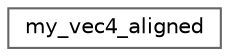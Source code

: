 digraph "Graphical Class Hierarchy"
{
 // LATEX_PDF_SIZE
  bgcolor="transparent";
  edge [fontname=Helvetica,fontsize=10,labelfontname=Helvetica,labelfontsize=10];
  node [fontname=Helvetica,fontsize=10,shape=box,height=0.2,width=0.4];
  rankdir="LR";
  Node0 [id="Node000000",label="my_vec4_aligned",height=0.2,width=0.4,color="grey40", fillcolor="white", style="filled",URL="$structmy__vec4__aligned.html",tooltip=" "];
}
